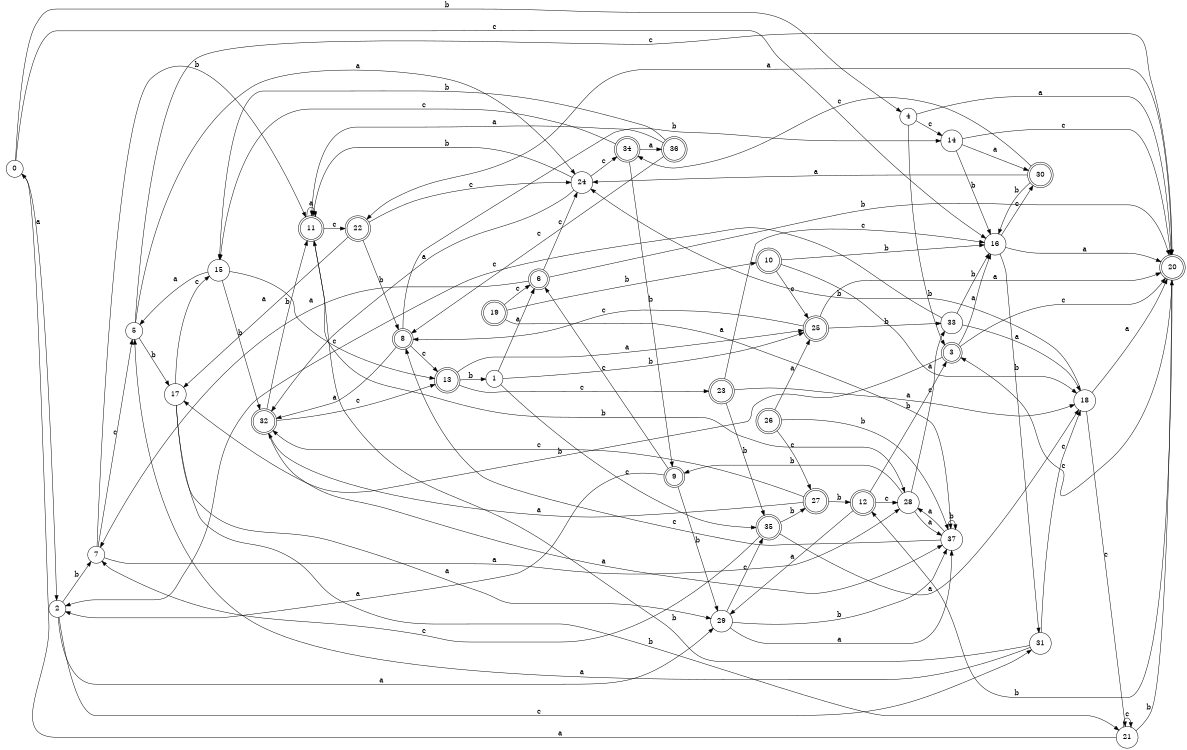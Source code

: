 digraph n31_9 {
__start0 [label="" shape="none"];

rankdir=LR;
size="8,5";

s0 [style="filled", color="black", fillcolor="white" shape="circle", label="0"];
s1 [style="filled", color="black", fillcolor="white" shape="circle", label="1"];
s2 [style="filled", color="black", fillcolor="white" shape="circle", label="2"];
s3 [style="rounded,filled", color="black", fillcolor="white" shape="doublecircle", label="3"];
s4 [style="filled", color="black", fillcolor="white" shape="circle", label="4"];
s5 [style="filled", color="black", fillcolor="white" shape="circle", label="5"];
s6 [style="rounded,filled", color="black", fillcolor="white" shape="doublecircle", label="6"];
s7 [style="filled", color="black", fillcolor="white" shape="circle", label="7"];
s8 [style="rounded,filled", color="black", fillcolor="white" shape="doublecircle", label="8"];
s9 [style="rounded,filled", color="black", fillcolor="white" shape="doublecircle", label="9"];
s10 [style="rounded,filled", color="black", fillcolor="white" shape="doublecircle", label="10"];
s11 [style="rounded,filled", color="black", fillcolor="white" shape="doublecircle", label="11"];
s12 [style="rounded,filled", color="black", fillcolor="white" shape="doublecircle", label="12"];
s13 [style="rounded,filled", color="black", fillcolor="white" shape="doublecircle", label="13"];
s14 [style="filled", color="black", fillcolor="white" shape="circle", label="14"];
s15 [style="filled", color="black", fillcolor="white" shape="circle", label="15"];
s16 [style="filled", color="black", fillcolor="white" shape="circle", label="16"];
s17 [style="filled", color="black", fillcolor="white" shape="circle", label="17"];
s18 [style="filled", color="black", fillcolor="white" shape="circle", label="18"];
s19 [style="rounded,filled", color="black", fillcolor="white" shape="doublecircle", label="19"];
s20 [style="rounded,filled", color="black", fillcolor="white" shape="doublecircle", label="20"];
s21 [style="filled", color="black", fillcolor="white" shape="circle", label="21"];
s22 [style="rounded,filled", color="black", fillcolor="white" shape="doublecircle", label="22"];
s23 [style="rounded,filled", color="black", fillcolor="white" shape="doublecircle", label="23"];
s24 [style="filled", color="black", fillcolor="white" shape="circle", label="24"];
s25 [style="rounded,filled", color="black", fillcolor="white" shape="doublecircle", label="25"];
s26 [style="rounded,filled", color="black", fillcolor="white" shape="doublecircle", label="26"];
s27 [style="rounded,filled", color="black", fillcolor="white" shape="doublecircle", label="27"];
s28 [style="filled", color="black", fillcolor="white" shape="circle", label="28"];
s29 [style="filled", color="black", fillcolor="white" shape="circle", label="29"];
s30 [style="rounded,filled", color="black", fillcolor="white" shape="doublecircle", label="30"];
s31 [style="filled", color="black", fillcolor="white" shape="circle", label="31"];
s32 [style="rounded,filled", color="black", fillcolor="white" shape="doublecircle", label="32"];
s33 [style="filled", color="black", fillcolor="white" shape="circle", label="33"];
s34 [style="rounded,filled", color="black", fillcolor="white" shape="doublecircle", label="34"];
s35 [style="rounded,filled", color="black", fillcolor="white" shape="doublecircle", label="35"];
s36 [style="rounded,filled", color="black", fillcolor="white" shape="doublecircle", label="36"];
s37 [style="filled", color="black", fillcolor="white" shape="circle", label="37"];
s0 -> s2 [label="a"];
s0 -> s4 [label="b"];
s0 -> s16 [label="c"];
s1 -> s6 [label="a"];
s1 -> s25 [label="b"];
s1 -> s35 [label="c"];
s2 -> s29 [label="a"];
s2 -> s7 [label="b"];
s2 -> s31 [label="c"];
s3 -> s16 [label="a"];
s3 -> s17 [label="b"];
s3 -> s20 [label="c"];
s4 -> s20 [label="a"];
s4 -> s3 [label="b"];
s4 -> s14 [label="c"];
s5 -> s24 [label="a"];
s5 -> s17 [label="b"];
s5 -> s20 [label="c"];
s6 -> s7 [label="a"];
s6 -> s20 [label="b"];
s6 -> s24 [label="c"];
s7 -> s28 [label="a"];
s7 -> s11 [label="b"];
s7 -> s5 [label="c"];
s8 -> s32 [label="a"];
s8 -> s14 [label="b"];
s8 -> s13 [label="c"];
s9 -> s2 [label="a"];
s9 -> s29 [label="b"];
s9 -> s6 [label="c"];
s10 -> s18 [label="a"];
s10 -> s16 [label="b"];
s10 -> s25 [label="c"];
s11 -> s11 [label="a"];
s11 -> s28 [label="b"];
s11 -> s22 [label="c"];
s12 -> s29 [label="a"];
s12 -> s3 [label="b"];
s12 -> s28 [label="c"];
s13 -> s25 [label="a"];
s13 -> s1 [label="b"];
s13 -> s23 [label="c"];
s14 -> s30 [label="a"];
s14 -> s16 [label="b"];
s14 -> s20 [label="c"];
s15 -> s5 [label="a"];
s15 -> s32 [label="b"];
s15 -> s13 [label="c"];
s16 -> s20 [label="a"];
s16 -> s31 [label="b"];
s16 -> s30 [label="c"];
s17 -> s29 [label="a"];
s17 -> s21 [label="b"];
s17 -> s15 [label="c"];
s18 -> s20 [label="a"];
s18 -> s24 [label="b"];
s18 -> s21 [label="c"];
s19 -> s37 [label="a"];
s19 -> s10 [label="b"];
s19 -> s6 [label="c"];
s20 -> s22 [label="a"];
s20 -> s12 [label="b"];
s20 -> s3 [label="c"];
s21 -> s0 [label="a"];
s21 -> s20 [label="b"];
s21 -> s21 [label="c"];
s22 -> s17 [label="a"];
s22 -> s8 [label="b"];
s22 -> s24 [label="c"];
s23 -> s18 [label="a"];
s23 -> s35 [label="b"];
s23 -> s16 [label="c"];
s24 -> s32 [label="a"];
s24 -> s11 [label="b"];
s24 -> s34 [label="c"];
s25 -> s20 [label="a"];
s25 -> s33 [label="b"];
s25 -> s8 [label="c"];
s26 -> s25 [label="a"];
s26 -> s37 [label="b"];
s26 -> s27 [label="c"];
s27 -> s32 [label="a"];
s27 -> s12 [label="b"];
s27 -> s32 [label="c"];
s28 -> s37 [label="a"];
s28 -> s9 [label="b"];
s28 -> s33 [label="c"];
s29 -> s37 [label="a"];
s29 -> s37 [label="b"];
s29 -> s35 [label="c"];
s30 -> s24 [label="a"];
s30 -> s16 [label="b"];
s30 -> s34 [label="c"];
s31 -> s5 [label="a"];
s31 -> s11 [label="b"];
s31 -> s18 [label="c"];
s32 -> s37 [label="a"];
s32 -> s11 [label="b"];
s32 -> s13 [label="c"];
s33 -> s18 [label="a"];
s33 -> s16 [label="b"];
s33 -> s2 [label="c"];
s34 -> s36 [label="a"];
s34 -> s9 [label="b"];
s34 -> s15 [label="c"];
s35 -> s18 [label="a"];
s35 -> s27 [label="b"];
s35 -> s7 [label="c"];
s36 -> s11 [label="a"];
s36 -> s15 [label="b"];
s36 -> s8 [label="c"];
s37 -> s28 [label="a"];
s37 -> s37 [label="b"];
s37 -> s8 [label="c"];

}